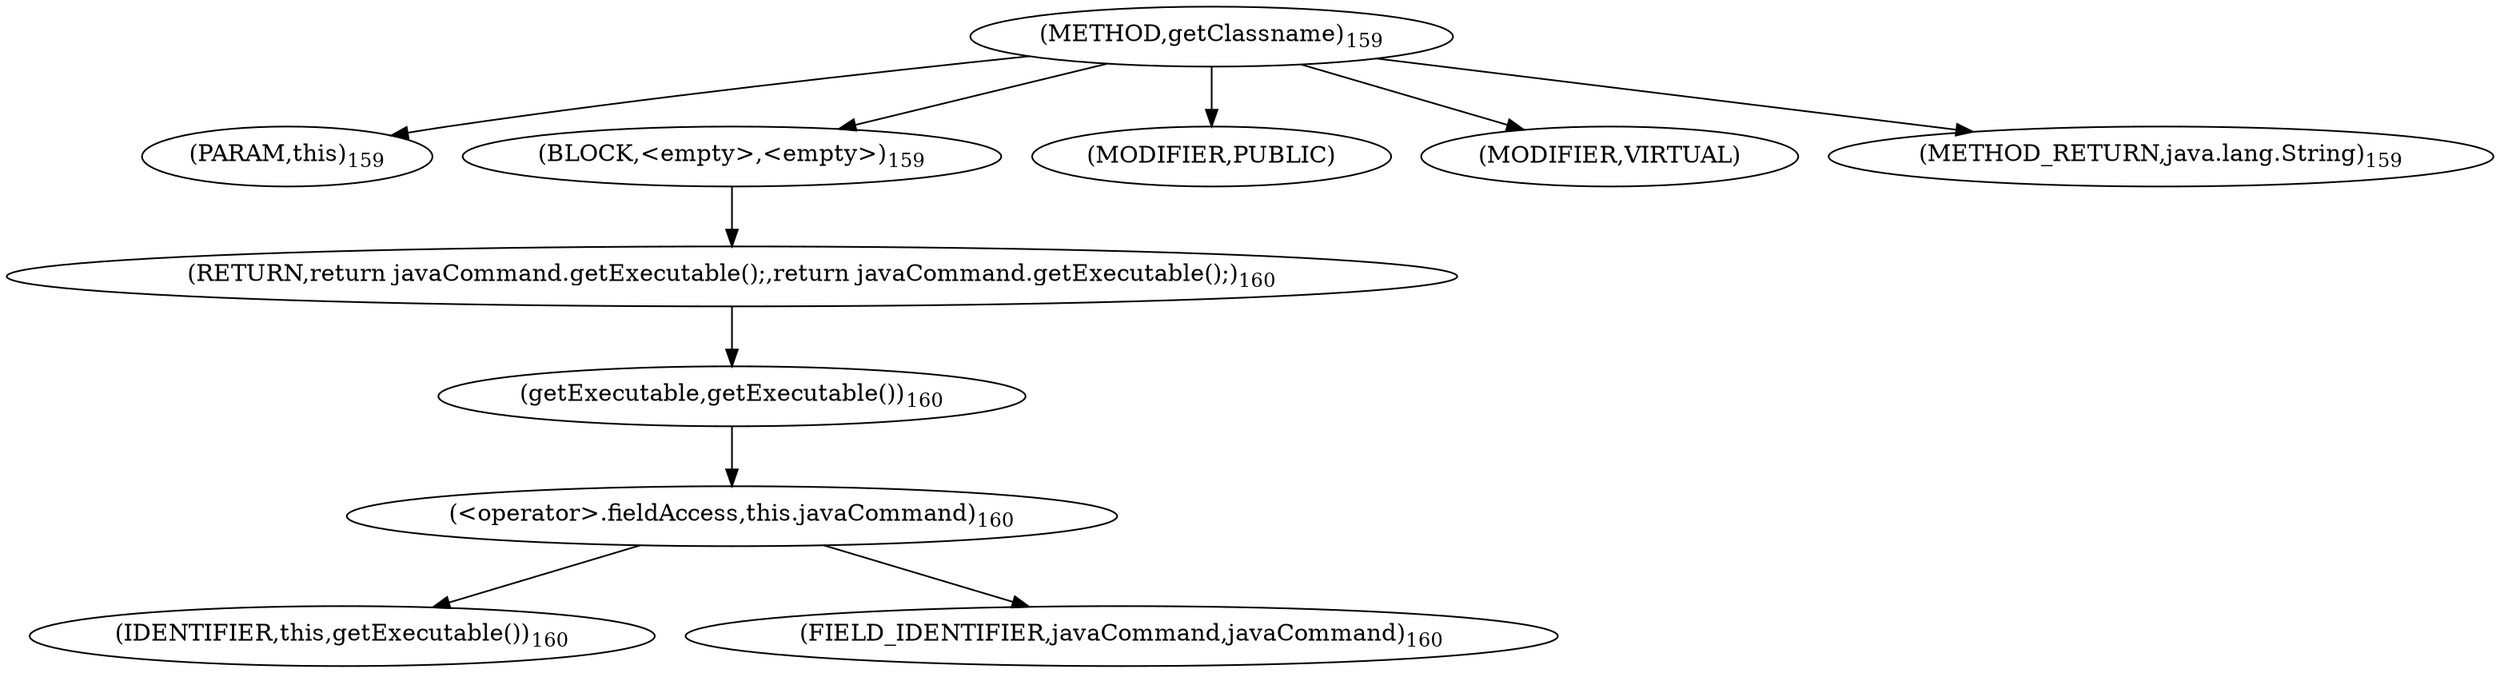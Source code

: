 digraph "getClassname" {  
"372" [label = <(METHOD,getClassname)<SUB>159</SUB>> ]
"373" [label = <(PARAM,this)<SUB>159</SUB>> ]
"374" [label = <(BLOCK,&lt;empty&gt;,&lt;empty&gt;)<SUB>159</SUB>> ]
"375" [label = <(RETURN,return javaCommand.getExecutable();,return javaCommand.getExecutable();)<SUB>160</SUB>> ]
"376" [label = <(getExecutable,getExecutable())<SUB>160</SUB>> ]
"377" [label = <(&lt;operator&gt;.fieldAccess,this.javaCommand)<SUB>160</SUB>> ]
"378" [label = <(IDENTIFIER,this,getExecutable())<SUB>160</SUB>> ]
"379" [label = <(FIELD_IDENTIFIER,javaCommand,javaCommand)<SUB>160</SUB>> ]
"380" [label = <(MODIFIER,PUBLIC)> ]
"381" [label = <(MODIFIER,VIRTUAL)> ]
"382" [label = <(METHOD_RETURN,java.lang.String)<SUB>159</SUB>> ]
  "372" -> "373" 
  "372" -> "374" 
  "372" -> "380" 
  "372" -> "381" 
  "372" -> "382" 
  "374" -> "375" 
  "375" -> "376" 
  "376" -> "377" 
  "377" -> "378" 
  "377" -> "379" 
}

